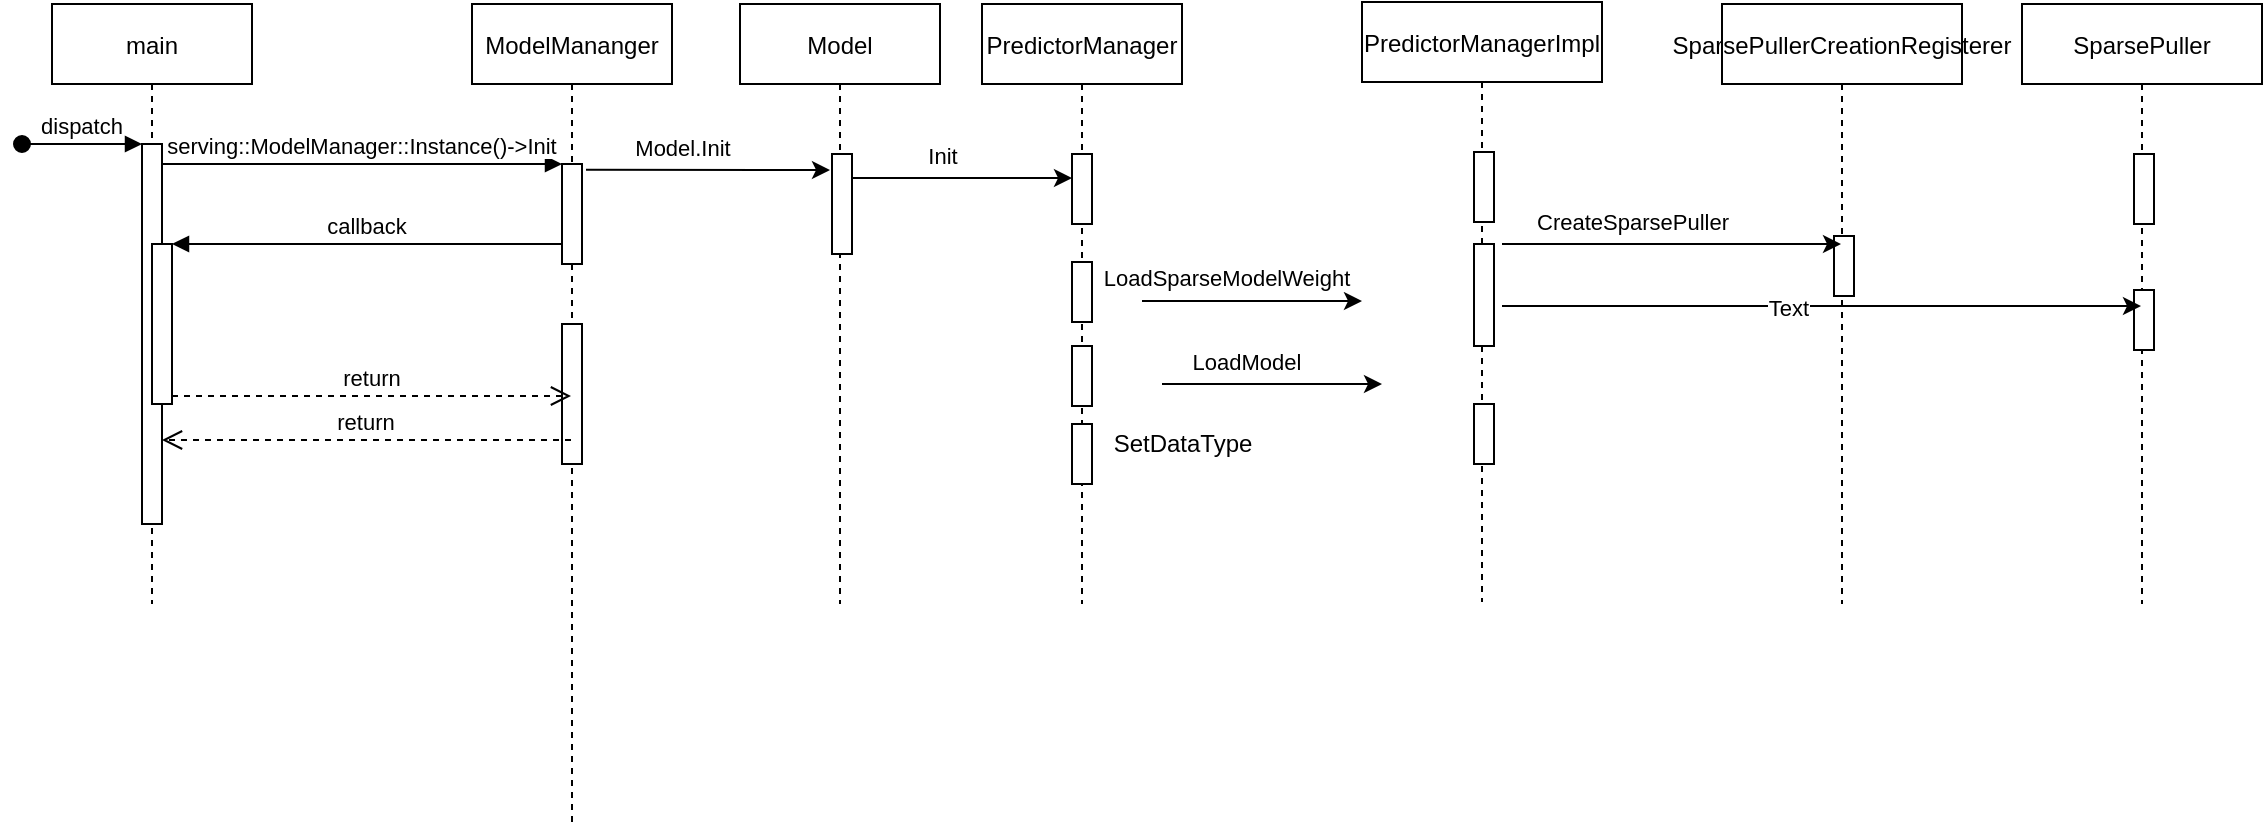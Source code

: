 <mxfile version="14.4.9" type="github">
  <diagram id="kgpKYQtTHZ0yAKxKKP6v" name="Page-1">
    <mxGraphModel dx="1426" dy="771" grid="1" gridSize="10" guides="1" tooltips="1" connect="1" arrows="1" fold="1" page="1" pageScale="1" pageWidth="850" pageHeight="1100" math="0" shadow="0">
      <root>
        <mxCell id="0" />
        <mxCell id="1" parent="0" />
        <mxCell id="3nuBFxr9cyL0pnOWT2aG-1" value="main" style="shape=umlLifeline;perimeter=lifelinePerimeter;container=1;collapsible=0;recursiveResize=0;rounded=0;shadow=0;strokeWidth=1;" parent="1" vertex="1">
          <mxGeometry x="35" y="80" width="100" height="300" as="geometry" />
        </mxCell>
        <mxCell id="3nuBFxr9cyL0pnOWT2aG-2" value="" style="points=[];perimeter=orthogonalPerimeter;rounded=0;shadow=0;strokeWidth=1;" parent="3nuBFxr9cyL0pnOWT2aG-1" vertex="1">
          <mxGeometry x="45" y="70" width="10" height="190" as="geometry" />
        </mxCell>
        <mxCell id="3nuBFxr9cyL0pnOWT2aG-3" value="dispatch" style="verticalAlign=bottom;startArrow=oval;endArrow=block;startSize=8;shadow=0;strokeWidth=1;" parent="3nuBFxr9cyL0pnOWT2aG-1" target="3nuBFxr9cyL0pnOWT2aG-2" edge="1">
          <mxGeometry relative="1" as="geometry">
            <mxPoint x="-15" y="70" as="sourcePoint" />
          </mxGeometry>
        </mxCell>
        <mxCell id="3nuBFxr9cyL0pnOWT2aG-4" value="" style="points=[];perimeter=orthogonalPerimeter;rounded=0;shadow=0;strokeWidth=1;" parent="3nuBFxr9cyL0pnOWT2aG-1" vertex="1">
          <mxGeometry x="50" y="120" width="10" height="80" as="geometry" />
        </mxCell>
        <mxCell id="3nuBFxr9cyL0pnOWT2aG-5" value="ModelMananger" style="shape=umlLifeline;perimeter=lifelinePerimeter;container=1;collapsible=0;recursiveResize=0;rounded=0;shadow=0;strokeWidth=1;" parent="1" vertex="1">
          <mxGeometry x="245" y="80" width="100" height="410" as="geometry" />
        </mxCell>
        <mxCell id="3nuBFxr9cyL0pnOWT2aG-6" value="" style="points=[];perimeter=orthogonalPerimeter;rounded=0;shadow=0;strokeWidth=1;" parent="3nuBFxr9cyL0pnOWT2aG-5" vertex="1">
          <mxGeometry x="45" y="80" width="10" height="50" as="geometry" />
        </mxCell>
        <mxCell id="ikFCSQpFqhU5UT8tELWV-1" value="" style="points=[];perimeter=orthogonalPerimeter;rounded=0;shadow=0;strokeWidth=1;" vertex="1" parent="3nuBFxr9cyL0pnOWT2aG-5">
          <mxGeometry x="45" y="160" width="10" height="70" as="geometry" />
        </mxCell>
        <mxCell id="3nuBFxr9cyL0pnOWT2aG-7" value="return" style="verticalAlign=bottom;endArrow=open;dashed=1;endSize=8;shadow=0;strokeWidth=1;" parent="1" edge="1">
          <mxGeometry relative="1" as="geometry">
            <mxPoint x="90" y="298" as="targetPoint" />
            <mxPoint x="294.5" y="298" as="sourcePoint" />
          </mxGeometry>
        </mxCell>
        <mxCell id="3nuBFxr9cyL0pnOWT2aG-8" value="serving::ModelManager::Instance()-&gt;Init" style="verticalAlign=bottom;endArrow=block;entryX=0;entryY=0;shadow=0;strokeWidth=1;" parent="1" source="3nuBFxr9cyL0pnOWT2aG-2" target="3nuBFxr9cyL0pnOWT2aG-6" edge="1">
          <mxGeometry relative="1" as="geometry">
            <mxPoint x="220" y="160" as="sourcePoint" />
          </mxGeometry>
        </mxCell>
        <mxCell id="3nuBFxr9cyL0pnOWT2aG-9" value="callback" style="verticalAlign=bottom;endArrow=block;entryX=1;entryY=0;shadow=0;strokeWidth=1;" parent="1" source="3nuBFxr9cyL0pnOWT2aG-6" target="3nuBFxr9cyL0pnOWT2aG-4" edge="1">
          <mxGeometry relative="1" as="geometry">
            <mxPoint x="185" y="200" as="sourcePoint" />
          </mxGeometry>
        </mxCell>
        <mxCell id="3nuBFxr9cyL0pnOWT2aG-10" value="return" style="verticalAlign=bottom;endArrow=open;dashed=1;endSize=8;exitX=1;exitY=0.95;shadow=0;strokeWidth=1;" parent="1" source="3nuBFxr9cyL0pnOWT2aG-4" target="3nuBFxr9cyL0pnOWT2aG-5" edge="1">
          <mxGeometry relative="1" as="geometry">
            <mxPoint x="260" y="276" as="targetPoint" />
          </mxGeometry>
        </mxCell>
        <mxCell id="ikFCSQpFqhU5UT8tELWV-5" value="Model" style="shape=umlLifeline;perimeter=lifelinePerimeter;container=1;collapsible=0;recursiveResize=0;rounded=0;shadow=0;strokeWidth=1;" vertex="1" parent="1">
          <mxGeometry x="379" y="80" width="100" height="300" as="geometry" />
        </mxCell>
        <mxCell id="ikFCSQpFqhU5UT8tELWV-6" value="" style="points=[];perimeter=orthogonalPerimeter;rounded=0;shadow=0;strokeWidth=1;" vertex="1" parent="ikFCSQpFqhU5UT8tELWV-5">
          <mxGeometry x="46" y="75" width="10" height="50" as="geometry" />
        </mxCell>
        <mxCell id="ikFCSQpFqhU5UT8tELWV-11" value="" style="endArrow=classic;html=1;exitX=0.53;exitY=0.202;exitDx=0;exitDy=0;exitPerimeter=0;" edge="1" parent="1">
          <mxGeometry width="50" height="50" relative="1" as="geometry">
            <mxPoint x="302" y="162.82" as="sourcePoint" />
            <mxPoint x="424" y="163" as="targetPoint" />
          </mxGeometry>
        </mxCell>
        <mxCell id="ikFCSQpFqhU5UT8tELWV-12" value="Model.Init" style="edgeLabel;html=1;align=center;verticalAlign=bottom;resizable=0;points=[];" vertex="1" connectable="0" parent="ikFCSQpFqhU5UT8tELWV-11">
          <mxGeometry x="-0.41" y="2" relative="1" as="geometry">
            <mxPoint x="12" y="-0.87" as="offset" />
          </mxGeometry>
        </mxCell>
        <mxCell id="ikFCSQpFqhU5UT8tELWV-13" value="PredictorManager" style="shape=umlLifeline;perimeter=lifelinePerimeter;container=1;collapsible=0;recursiveResize=0;rounded=0;shadow=0;strokeWidth=1;" vertex="1" parent="1">
          <mxGeometry x="500" y="80" width="100" height="300" as="geometry" />
        </mxCell>
        <mxCell id="ikFCSQpFqhU5UT8tELWV-14" value="" style="points=[];perimeter=orthogonalPerimeter;rounded=0;shadow=0;strokeWidth=1;" vertex="1" parent="ikFCSQpFqhU5UT8tELWV-13">
          <mxGeometry x="45" y="75" width="10" height="35" as="geometry" />
        </mxCell>
        <mxCell id="ikFCSQpFqhU5UT8tELWV-17" value="" style="points=[];perimeter=orthogonalPerimeter;rounded=0;shadow=0;strokeWidth=1;" vertex="1" parent="ikFCSQpFqhU5UT8tELWV-13">
          <mxGeometry x="45" y="129" width="10" height="30" as="geometry" />
        </mxCell>
        <mxCell id="ikFCSQpFqhU5UT8tELWV-22" value="" style="points=[];perimeter=orthogonalPerimeter;rounded=0;shadow=0;strokeWidth=1;" vertex="1" parent="ikFCSQpFqhU5UT8tELWV-13">
          <mxGeometry x="45" y="171" width="10" height="30" as="geometry" />
        </mxCell>
        <mxCell id="ikFCSQpFqhU5UT8tELWV-25" value="" style="points=[];perimeter=orthogonalPerimeter;rounded=0;shadow=0;strokeWidth=1;" vertex="1" parent="ikFCSQpFqhU5UT8tELWV-13">
          <mxGeometry x="45" y="210" width="10" height="30" as="geometry" />
        </mxCell>
        <mxCell id="ikFCSQpFqhU5UT8tELWV-15" value="" style="endArrow=classic;html=1;exitX=0.53;exitY=0.202;exitDx=0;exitDy=0;exitPerimeter=0;" edge="1" parent="1">
          <mxGeometry width="50" height="50" relative="1" as="geometry">
            <mxPoint x="435" y="167.0" as="sourcePoint" />
            <mxPoint x="545" y="167" as="targetPoint" />
          </mxGeometry>
        </mxCell>
        <mxCell id="ikFCSQpFqhU5UT8tELWV-16" value="Init" style="edgeLabel;html=1;align=center;verticalAlign=bottom;resizable=0;points=[];" vertex="1" connectable="0" parent="ikFCSQpFqhU5UT8tELWV-15">
          <mxGeometry x="-0.41" y="2" relative="1" as="geometry">
            <mxPoint x="12" y="-0.87" as="offset" />
          </mxGeometry>
        </mxCell>
        <mxCell id="ikFCSQpFqhU5UT8tELWV-26" value="SetDataType" style="text;html=1;align=center;verticalAlign=middle;resizable=0;points=[];autosize=1;" vertex="1" parent="1">
          <mxGeometry x="560" y="290" width="80" height="20" as="geometry" />
        </mxCell>
        <mxCell id="ikFCSQpFqhU5UT8tELWV-29" value="SparsePullerCreationRegisterer" style="shape=umlLifeline;perimeter=lifelinePerimeter;container=1;collapsible=0;recursiveResize=0;rounded=0;shadow=0;strokeWidth=1;" vertex="1" parent="1">
          <mxGeometry x="870" y="80" width="120" height="300" as="geometry" />
        </mxCell>
        <mxCell id="ikFCSQpFqhU5UT8tELWV-31" value="" style="points=[];perimeter=orthogonalPerimeter;rounded=0;shadow=0;strokeWidth=1;" vertex="1" parent="ikFCSQpFqhU5UT8tELWV-29">
          <mxGeometry x="56" y="116" width="10" height="30" as="geometry" />
        </mxCell>
        <mxCell id="ikFCSQpFqhU5UT8tELWV-37" value="PredictorManagerImpl" style="shape=umlLifeline;perimeter=lifelinePerimeter;container=1;collapsible=0;recursiveResize=0;rounded=0;shadow=0;strokeWidth=1;" vertex="1" parent="1">
          <mxGeometry x="690" y="79" width="120" height="300" as="geometry" />
        </mxCell>
        <mxCell id="ikFCSQpFqhU5UT8tELWV-38" value="" style="points=[];perimeter=orthogonalPerimeter;rounded=0;shadow=0;strokeWidth=1;" vertex="1" parent="ikFCSQpFqhU5UT8tELWV-37">
          <mxGeometry x="56" y="75" width="10" height="35" as="geometry" />
        </mxCell>
        <mxCell id="ikFCSQpFqhU5UT8tELWV-39" value="" style="points=[];perimeter=orthogonalPerimeter;rounded=0;shadow=0;strokeWidth=1;" vertex="1" parent="ikFCSQpFqhU5UT8tELWV-37">
          <mxGeometry x="56" y="121" width="10" height="51" as="geometry" />
        </mxCell>
        <mxCell id="ikFCSQpFqhU5UT8tELWV-41" value="" style="points=[];perimeter=orthogonalPerimeter;rounded=0;shadow=0;strokeWidth=1;" vertex="1" parent="ikFCSQpFqhU5UT8tELWV-37">
          <mxGeometry x="56" y="201" width="10" height="30" as="geometry" />
        </mxCell>
        <mxCell id="ikFCSQpFqhU5UT8tELWV-45" value="SparsePuller" style="shape=umlLifeline;perimeter=lifelinePerimeter;container=1;collapsible=0;recursiveResize=0;rounded=0;shadow=0;strokeWidth=1;" vertex="1" parent="1">
          <mxGeometry x="1020" y="80" width="120" height="300" as="geometry" />
        </mxCell>
        <mxCell id="ikFCSQpFqhU5UT8tELWV-46" value="" style="points=[];perimeter=orthogonalPerimeter;rounded=0;shadow=0;strokeWidth=1;" vertex="1" parent="ikFCSQpFqhU5UT8tELWV-45">
          <mxGeometry x="56" y="75" width="10" height="35" as="geometry" />
        </mxCell>
        <mxCell id="ikFCSQpFqhU5UT8tELWV-47" value="" style="points=[];perimeter=orthogonalPerimeter;rounded=0;shadow=0;strokeWidth=1;" vertex="1" parent="ikFCSQpFqhU5UT8tELWV-45">
          <mxGeometry x="56" y="143" width="10" height="30" as="geometry" />
        </mxCell>
        <mxCell id="ikFCSQpFqhU5UT8tELWV-51" value="" style="endArrow=classic;html=1;exitX=0.53;exitY=0.202;exitDx=0;exitDy=0;exitPerimeter=0;" edge="1" parent="1">
          <mxGeometry width="50" height="50" relative="1" as="geometry">
            <mxPoint x="580" y="228.5" as="sourcePoint" />
            <mxPoint x="690" y="228.5" as="targetPoint" />
          </mxGeometry>
        </mxCell>
        <mxCell id="ikFCSQpFqhU5UT8tELWV-53" value="&lt;span style=&quot;font-family: &amp;#34;helvetica&amp;#34; ; text-align: left&quot;&gt;LoadSparseModelWeight&lt;/span&gt;" style="edgeLabel;html=1;align=center;verticalAlign=bottom;resizable=0;points=[];" vertex="1" connectable="0" parent="ikFCSQpFqhU5UT8tELWV-51">
          <mxGeometry x="-0.236" y="4" relative="1" as="geometry">
            <mxPoint y="1" as="offset" />
          </mxGeometry>
        </mxCell>
        <mxCell id="ikFCSQpFqhU5UT8tELWV-55" value="" style="endArrow=classic;html=1;" edge="1" parent="1">
          <mxGeometry width="50" height="50" relative="1" as="geometry">
            <mxPoint x="760" y="200" as="sourcePoint" />
            <mxPoint x="929.5" y="200" as="targetPoint" />
          </mxGeometry>
        </mxCell>
        <mxCell id="ikFCSQpFqhU5UT8tELWV-56" value="CreateSparsePuller" style="edgeLabel;align=center;verticalAlign=bottom;resizable=0;points=[];labelBackgroundColor=#ffffff;html=1;" vertex="1" connectable="0" parent="ikFCSQpFqhU5UT8tELWV-55">
          <mxGeometry x="-0.236" y="4" relative="1" as="geometry">
            <mxPoint y="1" as="offset" />
          </mxGeometry>
        </mxCell>
        <mxCell id="ikFCSQpFqhU5UT8tELWV-58" value="" style="endArrow=classic;html=1;exitX=0.53;exitY=0.202;exitDx=0;exitDy=0;exitPerimeter=0;" edge="1" parent="1">
          <mxGeometry width="50" height="50" relative="1" as="geometry">
            <mxPoint x="590" y="270" as="sourcePoint" />
            <mxPoint x="700" y="270" as="targetPoint" />
          </mxGeometry>
        </mxCell>
        <mxCell id="ikFCSQpFqhU5UT8tELWV-59" value="&lt;span style=&quot;font-family: &amp;#34;helvetica&amp;#34; ; text-align: left&quot;&gt;LoadModel&lt;/span&gt;" style="edgeLabel;html=1;align=center;verticalAlign=bottom;resizable=0;points=[];" vertex="1" connectable="0" parent="ikFCSQpFqhU5UT8tELWV-58">
          <mxGeometry x="-0.236" y="4" relative="1" as="geometry">
            <mxPoint y="1" as="offset" />
          </mxGeometry>
        </mxCell>
        <mxCell id="ikFCSQpFqhU5UT8tELWV-60" value="" style="endArrow=classic;html=1;exitX=0.53;exitY=0.202;exitDx=0;exitDy=0;exitPerimeter=0;" edge="1" parent="1">
          <mxGeometry width="50" height="50" relative="1" as="geometry">
            <mxPoint x="760" y="231" as="sourcePoint" />
            <mxPoint x="1079.5" y="231" as="targetPoint" />
          </mxGeometry>
        </mxCell>
        <mxCell id="ikFCSQpFqhU5UT8tELWV-63" value="Text" style="edgeLabel;html=1;align=center;verticalAlign=middle;resizable=0;points=[];fontColor=#000000;" vertex="1" connectable="0" parent="ikFCSQpFqhU5UT8tELWV-60">
          <mxGeometry x="-0.105" y="-1" relative="1" as="geometry">
            <mxPoint as="offset" />
          </mxGeometry>
        </mxCell>
      </root>
    </mxGraphModel>
  </diagram>
</mxfile>
